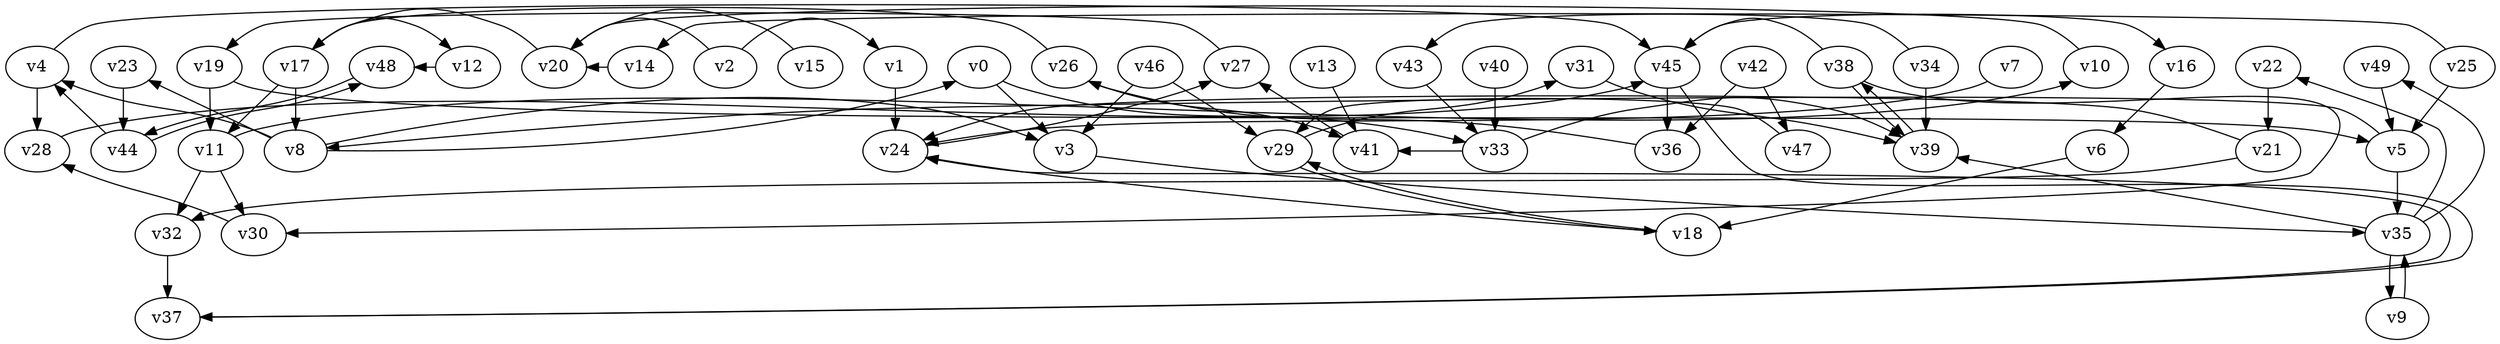 // Benchmark game 75 - 50 vertices
digraph G {
    v0 [name="v0", player=0, target=1];
    v1 [name="v1", player=1, target=1];
    v2 [name="v2", player=0];
    v3 [name="v3", player=0];
    v4 [name="v4", player=0];
    v5 [name="v5", player=1];
    v6 [name="v6", player=1];
    v7 [name="v7", player=1, target=1];
    v8 [name="v8", player=1];
    v9 [name="v9", player=0];
    v10 [name="v10", player=0];
    v11 [name="v11", player=1, target=1];
    v12 [name="v12", player=1];
    v13 [name="v13", player=1];
    v14 [name="v14", player=0, target=1];
    v15 [name="v15", player=1];
    v16 [name="v16", player=0];
    v17 [name="v17", player=1];
    v18 [name="v18", player=1];
    v19 [name="v19", player=0];
    v20 [name="v20", player=1];
    v21 [name="v21", player=1];
    v22 [name="v22", player=0];
    v23 [name="v23", player=0];
    v24 [name="v24", player=0];
    v25 [name="v25", player=1];
    v26 [name="v26", player=1];
    v27 [name="v27", player=0];
    v28 [name="v28", player=1];
    v29 [name="v29", player=0];
    v30 [name="v30", player=0];
    v31 [name="v31", player=0];
    v32 [name="v32", player=1];
    v33 [name="v33", player=0];
    v34 [name="v34", player=0];
    v35 [name="v35", player=0];
    v36 [name="v36", player=0];
    v37 [name="v37", player=0];
    v38 [name="v38", player=0];
    v39 [name="v39", player=1];
    v40 [name="v40", player=0];
    v41 [name="v41", player=1];
    v42 [name="v42", player=0];
    v43 [name="v43", player=0];
    v44 [name="v44", player=0];
    v45 [name="v45", player=0];
    v46 [name="v46", player=0];
    v47 [name="v47", player=0];
    v48 [name="v48", player=0];
    v49 [name="v49", player=0];

    v0 -> v33 [constraint="time == 13"];
    v1 -> v24;
    v2 -> v1 [constraint="time % 6 == 5"];
    v3 -> v35 [constraint="time <= 20"];
    v4 -> v45 [constraint="time == 0"];
    v5 -> v35;
    v6 -> v18;
    v7 -> v24 [constraint="time >= 5"];
    v8 -> v3 [constraint="time <= 12"];
    v9 -> v35;
    v10 -> v20 [constraint="time % 2 == 0"];
    v11 -> v30;
    v12 -> v48 [constraint="time >= 9"];
    v13 -> v41;
    v14 -> v20 [constraint="time == 18"];
    v15 -> v20 [constraint="time >= 13"];
    v16 -> v6;
    v17 -> v12 [constraint="time >= 1"];
    v18 -> v29 [constraint="time >= 7"];
    v19 -> v11;
    v20 -> v17 [constraint="time <= 23"];
    v21 -> v24 [constraint="time == 2"];
    v22 -> v21;
    v23 -> v44;
    v24 -> v27 [constraint="(time >= 7) && (time <= 19)"];
    v25 -> v5;
    v26 -> v41 [constraint="time == 11"];
    v27 -> v19 [constraint="time <= 7"];
    v28 -> v45 [constraint="time >= 4"];
    v29 -> v18;
    v30 -> v28 [constraint="time % 2 == 1"];
    v31 -> v39 [constraint="time >= 15"];
    v32 -> v37;
    v33 -> v39 [constraint="time == 16"];
    v34 -> v39;
    v35 -> v49 [constraint="time % 3 == 1"];
    v36 -> v26 [constraint="time % 4 == 1"];
    v37 -> v24 [constraint="time % 6 == 4"];
    v38 -> v39 [constraint="time == 12"];
    v39 -> v38 [constraint="time == 0"];
    v40 -> v33;
    v41 -> v27 [constraint="time % 6 == 5"];
    v42 -> v36;
    v43 -> v33 [constraint="(time >= 8) && (time <= 24)"];
    v44 -> v4 [constraint="time == 11"];
    v45 -> v37 [constraint="time == 11"];
    v46 -> v29 [constraint="time >= 10"];
    v47 -> v29 [constraint="time <= 5"];
    v48 -> v44 [constraint="time % 3 == 0"];
    v49 -> v5;
    v44 -> v48 [constraint="(time % 4 == 0) || (time % 4 == 0)"];
    v19 -> v5 [constraint="time % 2 == 1"];
    v8 -> v4 [constraint="time >= 6"];
    v21 -> v32 [constraint="time == 3"];
    v29 -> v31 [constraint="time == 2"];
    v42 -> v47;
    v18 -> v24 [constraint="time % 2 == 0"];
    v34 -> v43 [constraint="time >= 11"];
    v35 -> v9;
    v38 -> v45 [constraint="time % 3 == 1"];
    v17 -> v11;
    v38 -> v30 [constraint="time == 18"];
    v4 -> v28;
    v45 -> v16 [constraint="time >= 6"];
    v17 -> v8;
    v35 -> v22 [constraint="time % 4 == 3"];
    v2 -> v20 [constraint="time == 16"];
    v8 -> v0 [constraint="time >= 3"];
    v8 -> v23 [constraint="time == 0"];
    v45 -> v36;
    v46 -> v3;
    v25 -> v14 [constraint="time <= 15"];
    v26 -> v17 [constraint="(time % 2 == 0) || (time % 4 == 1)"];
    v11 -> v32;
    v35 -> v39 [constraint="time == 8"];
    v0 -> v3;
    v33 -> v41 [constraint="time <= 21"];
    v11 -> v10 [constraint="time % 5 == 1"];
    v5 -> v8 [constraint="(time % 4 == 1) || (time % 3 == 1)"];
}
